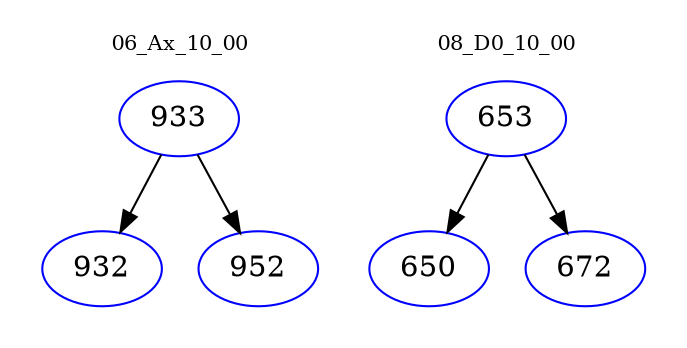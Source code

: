 digraph{
subgraph cluster_0 {
color = white
label = "06_Ax_10_00";
fontsize=10;
T0_933 [label="933", color="blue"]
T0_933 -> T0_932 [color="black"]
T0_932 [label="932", color="blue"]
T0_933 -> T0_952 [color="black"]
T0_952 [label="952", color="blue"]
}
subgraph cluster_1 {
color = white
label = "08_D0_10_00";
fontsize=10;
T1_653 [label="653", color="blue"]
T1_653 -> T1_650 [color="black"]
T1_650 [label="650", color="blue"]
T1_653 -> T1_672 [color="black"]
T1_672 [label="672", color="blue"]
}
}
